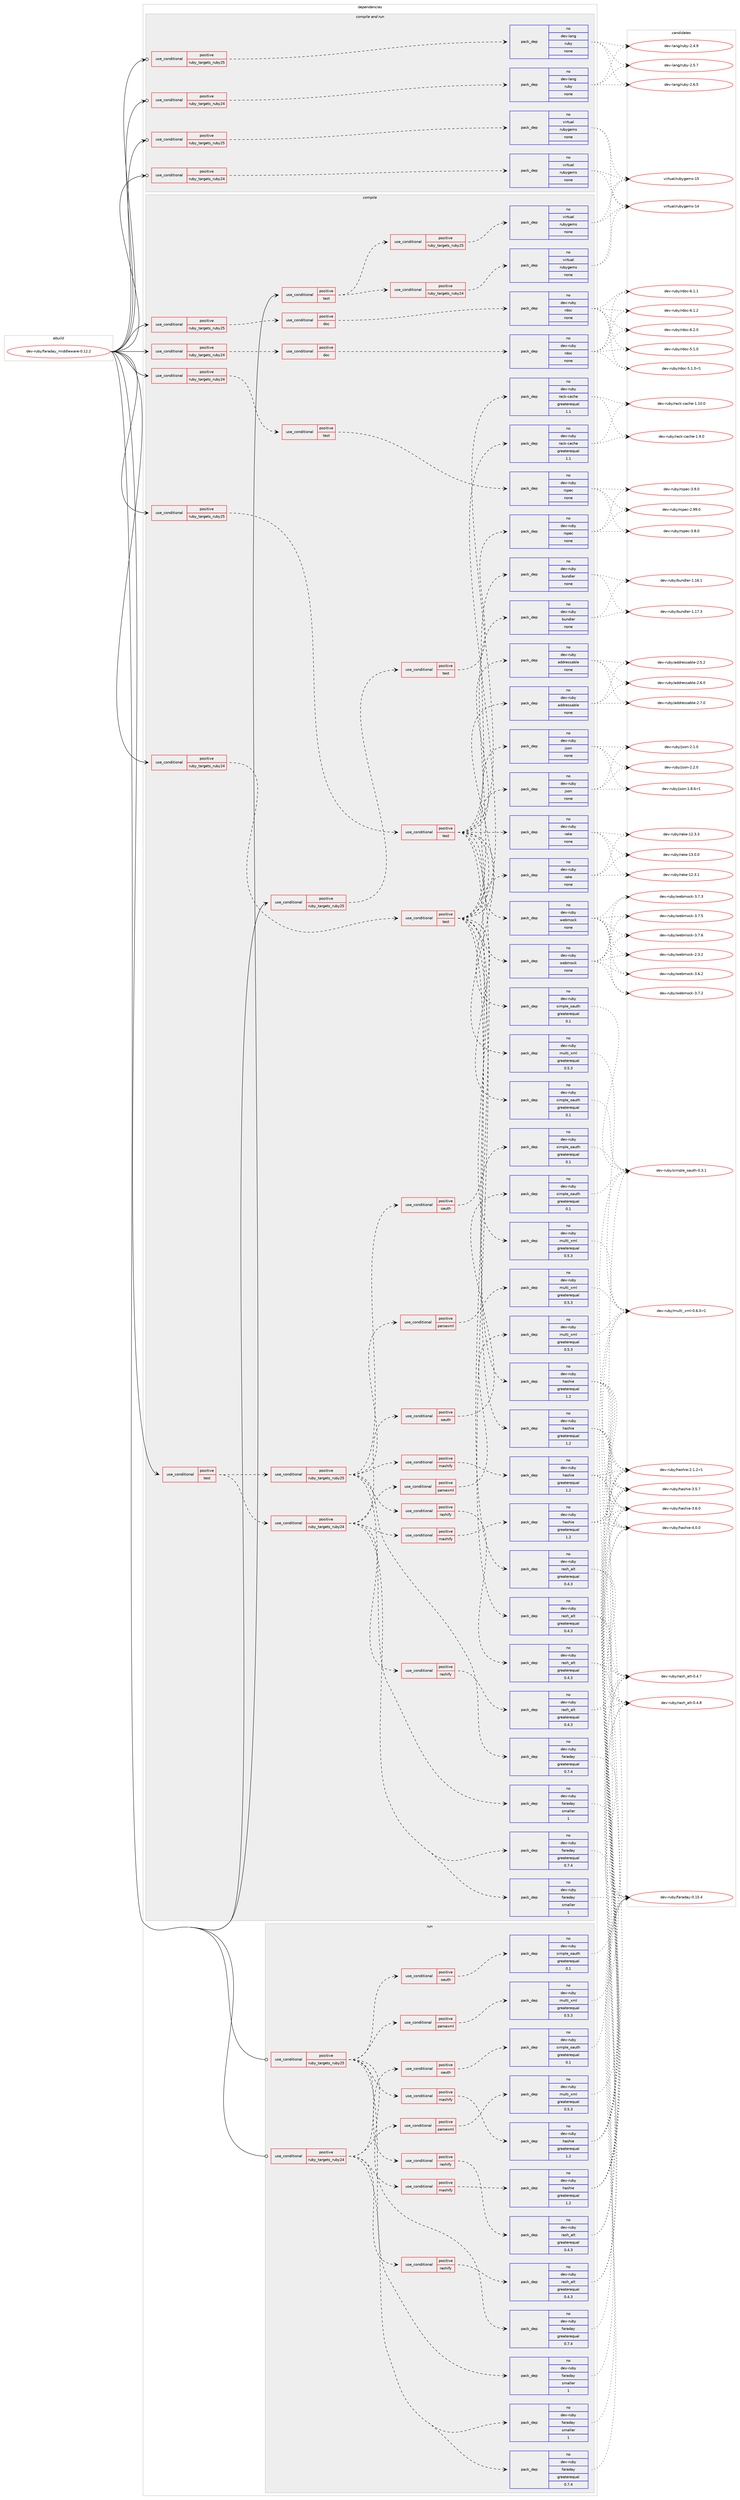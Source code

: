 digraph prolog {

# *************
# Graph options
# *************

newrank=true;
concentrate=true;
compound=true;
graph [rankdir=LR,fontname=Helvetica,fontsize=10,ranksep=1.5];#, ranksep=2.5, nodesep=0.2];
edge  [arrowhead=vee];
node  [fontname=Helvetica,fontsize=10];

# **********
# The ebuild
# **********

subgraph cluster_leftcol {
color=gray;
label=<<i>ebuild</i>>;
id [label="dev-ruby/faraday_middleware-0.12.2", color=red, width=4, href="../dev-ruby/faraday_middleware-0.12.2.svg"];
}

# ****************
# The dependencies
# ****************

subgraph cluster_midcol {
color=gray;
label=<<i>dependencies</i>>;
subgraph cluster_compile {
fillcolor="#eeeeee";
style=filled;
label=<<i>compile</i>>;
subgraph cond163027 {
dependency686529 [label=<<TABLE BORDER="0" CELLBORDER="1" CELLSPACING="0" CELLPADDING="4"><TR><TD ROWSPAN="3" CELLPADDING="10">use_conditional</TD></TR><TR><TD>positive</TD></TR><TR><TD>ruby_targets_ruby24</TD></TR></TABLE>>, shape=none, color=red];
subgraph cond163028 {
dependency686530 [label=<<TABLE BORDER="0" CELLBORDER="1" CELLSPACING="0" CELLPADDING="4"><TR><TD ROWSPAN="3" CELLPADDING="10">use_conditional</TD></TR><TR><TD>positive</TD></TR><TR><TD>doc</TD></TR></TABLE>>, shape=none, color=red];
subgraph pack511535 {
dependency686531 [label=<<TABLE BORDER="0" CELLBORDER="1" CELLSPACING="0" CELLPADDING="4" WIDTH="220"><TR><TD ROWSPAN="6" CELLPADDING="30">pack_dep</TD></TR><TR><TD WIDTH="110">no</TD></TR><TR><TD>dev-ruby</TD></TR><TR><TD>rdoc</TD></TR><TR><TD>none</TD></TR><TR><TD></TD></TR></TABLE>>, shape=none, color=blue];
}
dependency686530:e -> dependency686531:w [weight=20,style="dashed",arrowhead="vee"];
}
dependency686529:e -> dependency686530:w [weight=20,style="dashed",arrowhead="vee"];
}
id:e -> dependency686529:w [weight=20,style="solid",arrowhead="vee"];
subgraph cond163029 {
dependency686532 [label=<<TABLE BORDER="0" CELLBORDER="1" CELLSPACING="0" CELLPADDING="4"><TR><TD ROWSPAN="3" CELLPADDING="10">use_conditional</TD></TR><TR><TD>positive</TD></TR><TR><TD>ruby_targets_ruby24</TD></TR></TABLE>>, shape=none, color=red];
subgraph cond163030 {
dependency686533 [label=<<TABLE BORDER="0" CELLBORDER="1" CELLSPACING="0" CELLPADDING="4"><TR><TD ROWSPAN="3" CELLPADDING="10">use_conditional</TD></TR><TR><TD>positive</TD></TR><TR><TD>test</TD></TR></TABLE>>, shape=none, color=red];
subgraph pack511536 {
dependency686534 [label=<<TABLE BORDER="0" CELLBORDER="1" CELLSPACING="0" CELLPADDING="4" WIDTH="220"><TR><TD ROWSPAN="6" CELLPADDING="30">pack_dep</TD></TR><TR><TD WIDTH="110">no</TD></TR><TR><TD>dev-ruby</TD></TR><TR><TD>bundler</TD></TR><TR><TD>none</TD></TR><TR><TD></TD></TR></TABLE>>, shape=none, color=blue];
}
dependency686533:e -> dependency686534:w [weight=20,style="dashed",arrowhead="vee"];
subgraph pack511537 {
dependency686535 [label=<<TABLE BORDER="0" CELLBORDER="1" CELLSPACING="0" CELLPADDING="4" WIDTH="220"><TR><TD ROWSPAN="6" CELLPADDING="30">pack_dep</TD></TR><TR><TD WIDTH="110">no</TD></TR><TR><TD>dev-ruby</TD></TR><TR><TD>addressable</TD></TR><TR><TD>none</TD></TR><TR><TD></TD></TR></TABLE>>, shape=none, color=blue];
}
dependency686533:e -> dependency686535:w [weight=20,style="dashed",arrowhead="vee"];
subgraph pack511538 {
dependency686536 [label=<<TABLE BORDER="0" CELLBORDER="1" CELLSPACING="0" CELLPADDING="4" WIDTH="220"><TR><TD ROWSPAN="6" CELLPADDING="30">pack_dep</TD></TR><TR><TD WIDTH="110">no</TD></TR><TR><TD>dev-ruby</TD></TR><TR><TD>rake</TD></TR><TR><TD>none</TD></TR><TR><TD></TD></TR></TABLE>>, shape=none, color=blue];
}
dependency686533:e -> dependency686536:w [weight=20,style="dashed",arrowhead="vee"];
subgraph pack511539 {
dependency686537 [label=<<TABLE BORDER="0" CELLBORDER="1" CELLSPACING="0" CELLPADDING="4" WIDTH="220"><TR><TD ROWSPAN="6" CELLPADDING="30">pack_dep</TD></TR><TR><TD WIDTH="110">no</TD></TR><TR><TD>dev-ruby</TD></TR><TR><TD>webmock</TD></TR><TR><TD>none</TD></TR><TR><TD></TD></TR></TABLE>>, shape=none, color=blue];
}
dependency686533:e -> dependency686537:w [weight=20,style="dashed",arrowhead="vee"];
subgraph pack511540 {
dependency686538 [label=<<TABLE BORDER="0" CELLBORDER="1" CELLSPACING="0" CELLPADDING="4" WIDTH="220"><TR><TD ROWSPAN="6" CELLPADDING="30">pack_dep</TD></TR><TR><TD WIDTH="110">no</TD></TR><TR><TD>dev-ruby</TD></TR><TR><TD>json</TD></TR><TR><TD>none</TD></TR><TR><TD></TD></TR></TABLE>>, shape=none, color=blue];
}
dependency686533:e -> dependency686538:w [weight=20,style="dashed",arrowhead="vee"];
subgraph pack511541 {
dependency686539 [label=<<TABLE BORDER="0" CELLBORDER="1" CELLSPACING="0" CELLPADDING="4" WIDTH="220"><TR><TD ROWSPAN="6" CELLPADDING="30">pack_dep</TD></TR><TR><TD WIDTH="110">no</TD></TR><TR><TD>dev-ruby</TD></TR><TR><TD>multi_xml</TD></TR><TR><TD>greaterequal</TD></TR><TR><TD>0.5.3</TD></TR></TABLE>>, shape=none, color=blue];
}
dependency686533:e -> dependency686539:w [weight=20,style="dashed",arrowhead="vee"];
subgraph pack511542 {
dependency686540 [label=<<TABLE BORDER="0" CELLBORDER="1" CELLSPACING="0" CELLPADDING="4" WIDTH="220"><TR><TD ROWSPAN="6" CELLPADDING="30">pack_dep</TD></TR><TR><TD WIDTH="110">no</TD></TR><TR><TD>dev-ruby</TD></TR><TR><TD>rack-cache</TD></TR><TR><TD>greaterequal</TD></TR><TR><TD>1.1</TD></TR></TABLE>>, shape=none, color=blue];
}
dependency686533:e -> dependency686540:w [weight=20,style="dashed",arrowhead="vee"];
subgraph pack511543 {
dependency686541 [label=<<TABLE BORDER="0" CELLBORDER="1" CELLSPACING="0" CELLPADDING="4" WIDTH="220"><TR><TD ROWSPAN="6" CELLPADDING="30">pack_dep</TD></TR><TR><TD WIDTH="110">no</TD></TR><TR><TD>dev-ruby</TD></TR><TR><TD>simple_oauth</TD></TR><TR><TD>greaterequal</TD></TR><TR><TD>0.1</TD></TR></TABLE>>, shape=none, color=blue];
}
dependency686533:e -> dependency686541:w [weight=20,style="dashed",arrowhead="vee"];
subgraph pack511544 {
dependency686542 [label=<<TABLE BORDER="0" CELLBORDER="1" CELLSPACING="0" CELLPADDING="4" WIDTH="220"><TR><TD ROWSPAN="6" CELLPADDING="30">pack_dep</TD></TR><TR><TD WIDTH="110">no</TD></TR><TR><TD>dev-ruby</TD></TR><TR><TD>hashie</TD></TR><TR><TD>greaterequal</TD></TR><TR><TD>1.2</TD></TR></TABLE>>, shape=none, color=blue];
}
dependency686533:e -> dependency686542:w [weight=20,style="dashed",arrowhead="vee"];
subgraph pack511545 {
dependency686543 [label=<<TABLE BORDER="0" CELLBORDER="1" CELLSPACING="0" CELLPADDING="4" WIDTH="220"><TR><TD ROWSPAN="6" CELLPADDING="30">pack_dep</TD></TR><TR><TD WIDTH="110">no</TD></TR><TR><TD>dev-ruby</TD></TR><TR><TD>rash_alt</TD></TR><TR><TD>greaterequal</TD></TR><TR><TD>0.4.3</TD></TR></TABLE>>, shape=none, color=blue];
}
dependency686533:e -> dependency686543:w [weight=20,style="dashed",arrowhead="vee"];
}
dependency686532:e -> dependency686533:w [weight=20,style="dashed",arrowhead="vee"];
}
id:e -> dependency686532:w [weight=20,style="solid",arrowhead="vee"];
subgraph cond163031 {
dependency686544 [label=<<TABLE BORDER="0" CELLBORDER="1" CELLSPACING="0" CELLPADDING="4"><TR><TD ROWSPAN="3" CELLPADDING="10">use_conditional</TD></TR><TR><TD>positive</TD></TR><TR><TD>ruby_targets_ruby24</TD></TR></TABLE>>, shape=none, color=red];
subgraph cond163032 {
dependency686545 [label=<<TABLE BORDER="0" CELLBORDER="1" CELLSPACING="0" CELLPADDING="4"><TR><TD ROWSPAN="3" CELLPADDING="10">use_conditional</TD></TR><TR><TD>positive</TD></TR><TR><TD>test</TD></TR></TABLE>>, shape=none, color=red];
subgraph pack511546 {
dependency686546 [label=<<TABLE BORDER="0" CELLBORDER="1" CELLSPACING="0" CELLPADDING="4" WIDTH="220"><TR><TD ROWSPAN="6" CELLPADDING="30">pack_dep</TD></TR><TR><TD WIDTH="110">no</TD></TR><TR><TD>dev-ruby</TD></TR><TR><TD>rspec</TD></TR><TR><TD>none</TD></TR><TR><TD></TD></TR></TABLE>>, shape=none, color=blue];
}
dependency686545:e -> dependency686546:w [weight=20,style="dashed",arrowhead="vee"];
}
dependency686544:e -> dependency686545:w [weight=20,style="dashed",arrowhead="vee"];
}
id:e -> dependency686544:w [weight=20,style="solid",arrowhead="vee"];
subgraph cond163033 {
dependency686547 [label=<<TABLE BORDER="0" CELLBORDER="1" CELLSPACING="0" CELLPADDING="4"><TR><TD ROWSPAN="3" CELLPADDING="10">use_conditional</TD></TR><TR><TD>positive</TD></TR><TR><TD>ruby_targets_ruby25</TD></TR></TABLE>>, shape=none, color=red];
subgraph cond163034 {
dependency686548 [label=<<TABLE BORDER="0" CELLBORDER="1" CELLSPACING="0" CELLPADDING="4"><TR><TD ROWSPAN="3" CELLPADDING="10">use_conditional</TD></TR><TR><TD>positive</TD></TR><TR><TD>doc</TD></TR></TABLE>>, shape=none, color=red];
subgraph pack511547 {
dependency686549 [label=<<TABLE BORDER="0" CELLBORDER="1" CELLSPACING="0" CELLPADDING="4" WIDTH="220"><TR><TD ROWSPAN="6" CELLPADDING="30">pack_dep</TD></TR><TR><TD WIDTH="110">no</TD></TR><TR><TD>dev-ruby</TD></TR><TR><TD>rdoc</TD></TR><TR><TD>none</TD></TR><TR><TD></TD></TR></TABLE>>, shape=none, color=blue];
}
dependency686548:e -> dependency686549:w [weight=20,style="dashed",arrowhead="vee"];
}
dependency686547:e -> dependency686548:w [weight=20,style="dashed",arrowhead="vee"];
}
id:e -> dependency686547:w [weight=20,style="solid",arrowhead="vee"];
subgraph cond163035 {
dependency686550 [label=<<TABLE BORDER="0" CELLBORDER="1" CELLSPACING="0" CELLPADDING="4"><TR><TD ROWSPAN="3" CELLPADDING="10">use_conditional</TD></TR><TR><TD>positive</TD></TR><TR><TD>ruby_targets_ruby25</TD></TR></TABLE>>, shape=none, color=red];
subgraph cond163036 {
dependency686551 [label=<<TABLE BORDER="0" CELLBORDER="1" CELLSPACING="0" CELLPADDING="4"><TR><TD ROWSPAN="3" CELLPADDING="10">use_conditional</TD></TR><TR><TD>positive</TD></TR><TR><TD>test</TD></TR></TABLE>>, shape=none, color=red];
subgraph pack511548 {
dependency686552 [label=<<TABLE BORDER="0" CELLBORDER="1" CELLSPACING="0" CELLPADDING="4" WIDTH="220"><TR><TD ROWSPAN="6" CELLPADDING="30">pack_dep</TD></TR><TR><TD WIDTH="110">no</TD></TR><TR><TD>dev-ruby</TD></TR><TR><TD>bundler</TD></TR><TR><TD>none</TD></TR><TR><TD></TD></TR></TABLE>>, shape=none, color=blue];
}
dependency686551:e -> dependency686552:w [weight=20,style="dashed",arrowhead="vee"];
subgraph pack511549 {
dependency686553 [label=<<TABLE BORDER="0" CELLBORDER="1" CELLSPACING="0" CELLPADDING="4" WIDTH="220"><TR><TD ROWSPAN="6" CELLPADDING="30">pack_dep</TD></TR><TR><TD WIDTH="110">no</TD></TR><TR><TD>dev-ruby</TD></TR><TR><TD>addressable</TD></TR><TR><TD>none</TD></TR><TR><TD></TD></TR></TABLE>>, shape=none, color=blue];
}
dependency686551:e -> dependency686553:w [weight=20,style="dashed",arrowhead="vee"];
subgraph pack511550 {
dependency686554 [label=<<TABLE BORDER="0" CELLBORDER="1" CELLSPACING="0" CELLPADDING="4" WIDTH="220"><TR><TD ROWSPAN="6" CELLPADDING="30">pack_dep</TD></TR><TR><TD WIDTH="110">no</TD></TR><TR><TD>dev-ruby</TD></TR><TR><TD>rake</TD></TR><TR><TD>none</TD></TR><TR><TD></TD></TR></TABLE>>, shape=none, color=blue];
}
dependency686551:e -> dependency686554:w [weight=20,style="dashed",arrowhead="vee"];
subgraph pack511551 {
dependency686555 [label=<<TABLE BORDER="0" CELLBORDER="1" CELLSPACING="0" CELLPADDING="4" WIDTH="220"><TR><TD ROWSPAN="6" CELLPADDING="30">pack_dep</TD></TR><TR><TD WIDTH="110">no</TD></TR><TR><TD>dev-ruby</TD></TR><TR><TD>webmock</TD></TR><TR><TD>none</TD></TR><TR><TD></TD></TR></TABLE>>, shape=none, color=blue];
}
dependency686551:e -> dependency686555:w [weight=20,style="dashed",arrowhead="vee"];
subgraph pack511552 {
dependency686556 [label=<<TABLE BORDER="0" CELLBORDER="1" CELLSPACING="0" CELLPADDING="4" WIDTH="220"><TR><TD ROWSPAN="6" CELLPADDING="30">pack_dep</TD></TR><TR><TD WIDTH="110">no</TD></TR><TR><TD>dev-ruby</TD></TR><TR><TD>json</TD></TR><TR><TD>none</TD></TR><TR><TD></TD></TR></TABLE>>, shape=none, color=blue];
}
dependency686551:e -> dependency686556:w [weight=20,style="dashed",arrowhead="vee"];
subgraph pack511553 {
dependency686557 [label=<<TABLE BORDER="0" CELLBORDER="1" CELLSPACING="0" CELLPADDING="4" WIDTH="220"><TR><TD ROWSPAN="6" CELLPADDING="30">pack_dep</TD></TR><TR><TD WIDTH="110">no</TD></TR><TR><TD>dev-ruby</TD></TR><TR><TD>multi_xml</TD></TR><TR><TD>greaterequal</TD></TR><TR><TD>0.5.3</TD></TR></TABLE>>, shape=none, color=blue];
}
dependency686551:e -> dependency686557:w [weight=20,style="dashed",arrowhead="vee"];
subgraph pack511554 {
dependency686558 [label=<<TABLE BORDER="0" CELLBORDER="1" CELLSPACING="0" CELLPADDING="4" WIDTH="220"><TR><TD ROWSPAN="6" CELLPADDING="30">pack_dep</TD></TR><TR><TD WIDTH="110">no</TD></TR><TR><TD>dev-ruby</TD></TR><TR><TD>rack-cache</TD></TR><TR><TD>greaterequal</TD></TR><TR><TD>1.1</TD></TR></TABLE>>, shape=none, color=blue];
}
dependency686551:e -> dependency686558:w [weight=20,style="dashed",arrowhead="vee"];
subgraph pack511555 {
dependency686559 [label=<<TABLE BORDER="0" CELLBORDER="1" CELLSPACING="0" CELLPADDING="4" WIDTH="220"><TR><TD ROWSPAN="6" CELLPADDING="30">pack_dep</TD></TR><TR><TD WIDTH="110">no</TD></TR><TR><TD>dev-ruby</TD></TR><TR><TD>simple_oauth</TD></TR><TR><TD>greaterequal</TD></TR><TR><TD>0.1</TD></TR></TABLE>>, shape=none, color=blue];
}
dependency686551:e -> dependency686559:w [weight=20,style="dashed",arrowhead="vee"];
subgraph pack511556 {
dependency686560 [label=<<TABLE BORDER="0" CELLBORDER="1" CELLSPACING="0" CELLPADDING="4" WIDTH="220"><TR><TD ROWSPAN="6" CELLPADDING="30">pack_dep</TD></TR><TR><TD WIDTH="110">no</TD></TR><TR><TD>dev-ruby</TD></TR><TR><TD>hashie</TD></TR><TR><TD>greaterequal</TD></TR><TR><TD>1.2</TD></TR></TABLE>>, shape=none, color=blue];
}
dependency686551:e -> dependency686560:w [weight=20,style="dashed",arrowhead="vee"];
subgraph pack511557 {
dependency686561 [label=<<TABLE BORDER="0" CELLBORDER="1" CELLSPACING="0" CELLPADDING="4" WIDTH="220"><TR><TD ROWSPAN="6" CELLPADDING="30">pack_dep</TD></TR><TR><TD WIDTH="110">no</TD></TR><TR><TD>dev-ruby</TD></TR><TR><TD>rash_alt</TD></TR><TR><TD>greaterequal</TD></TR><TR><TD>0.4.3</TD></TR></TABLE>>, shape=none, color=blue];
}
dependency686551:e -> dependency686561:w [weight=20,style="dashed",arrowhead="vee"];
}
dependency686550:e -> dependency686551:w [weight=20,style="dashed",arrowhead="vee"];
}
id:e -> dependency686550:w [weight=20,style="solid",arrowhead="vee"];
subgraph cond163037 {
dependency686562 [label=<<TABLE BORDER="0" CELLBORDER="1" CELLSPACING="0" CELLPADDING="4"><TR><TD ROWSPAN="3" CELLPADDING="10">use_conditional</TD></TR><TR><TD>positive</TD></TR><TR><TD>ruby_targets_ruby25</TD></TR></TABLE>>, shape=none, color=red];
subgraph cond163038 {
dependency686563 [label=<<TABLE BORDER="0" CELLBORDER="1" CELLSPACING="0" CELLPADDING="4"><TR><TD ROWSPAN="3" CELLPADDING="10">use_conditional</TD></TR><TR><TD>positive</TD></TR><TR><TD>test</TD></TR></TABLE>>, shape=none, color=red];
subgraph pack511558 {
dependency686564 [label=<<TABLE BORDER="0" CELLBORDER="1" CELLSPACING="0" CELLPADDING="4" WIDTH="220"><TR><TD ROWSPAN="6" CELLPADDING="30">pack_dep</TD></TR><TR><TD WIDTH="110">no</TD></TR><TR><TD>dev-ruby</TD></TR><TR><TD>rspec</TD></TR><TR><TD>none</TD></TR><TR><TD></TD></TR></TABLE>>, shape=none, color=blue];
}
dependency686563:e -> dependency686564:w [weight=20,style="dashed",arrowhead="vee"];
}
dependency686562:e -> dependency686563:w [weight=20,style="dashed",arrowhead="vee"];
}
id:e -> dependency686562:w [weight=20,style="solid",arrowhead="vee"];
subgraph cond163039 {
dependency686565 [label=<<TABLE BORDER="0" CELLBORDER="1" CELLSPACING="0" CELLPADDING="4"><TR><TD ROWSPAN="3" CELLPADDING="10">use_conditional</TD></TR><TR><TD>positive</TD></TR><TR><TD>test</TD></TR></TABLE>>, shape=none, color=red];
subgraph cond163040 {
dependency686566 [label=<<TABLE BORDER="0" CELLBORDER="1" CELLSPACING="0" CELLPADDING="4"><TR><TD ROWSPAN="3" CELLPADDING="10">use_conditional</TD></TR><TR><TD>positive</TD></TR><TR><TD>ruby_targets_ruby24</TD></TR></TABLE>>, shape=none, color=red];
subgraph pack511559 {
dependency686567 [label=<<TABLE BORDER="0" CELLBORDER="1" CELLSPACING="0" CELLPADDING="4" WIDTH="220"><TR><TD ROWSPAN="6" CELLPADDING="30">pack_dep</TD></TR><TR><TD WIDTH="110">no</TD></TR><TR><TD>dev-ruby</TD></TR><TR><TD>faraday</TD></TR><TR><TD>greaterequal</TD></TR><TR><TD>0.7.4</TD></TR></TABLE>>, shape=none, color=blue];
}
dependency686566:e -> dependency686567:w [weight=20,style="dashed",arrowhead="vee"];
subgraph pack511560 {
dependency686568 [label=<<TABLE BORDER="0" CELLBORDER="1" CELLSPACING="0" CELLPADDING="4" WIDTH="220"><TR><TD ROWSPAN="6" CELLPADDING="30">pack_dep</TD></TR><TR><TD WIDTH="110">no</TD></TR><TR><TD>dev-ruby</TD></TR><TR><TD>faraday</TD></TR><TR><TD>smaller</TD></TR><TR><TD>1</TD></TR></TABLE>>, shape=none, color=blue];
}
dependency686566:e -> dependency686568:w [weight=20,style="dashed",arrowhead="vee"];
subgraph cond163041 {
dependency686569 [label=<<TABLE BORDER="0" CELLBORDER="1" CELLSPACING="0" CELLPADDING="4"><TR><TD ROWSPAN="3" CELLPADDING="10">use_conditional</TD></TR><TR><TD>positive</TD></TR><TR><TD>parsexml</TD></TR></TABLE>>, shape=none, color=red];
subgraph pack511561 {
dependency686570 [label=<<TABLE BORDER="0" CELLBORDER="1" CELLSPACING="0" CELLPADDING="4" WIDTH="220"><TR><TD ROWSPAN="6" CELLPADDING="30">pack_dep</TD></TR><TR><TD WIDTH="110">no</TD></TR><TR><TD>dev-ruby</TD></TR><TR><TD>multi_xml</TD></TR><TR><TD>greaterequal</TD></TR><TR><TD>0.5.3</TD></TR></TABLE>>, shape=none, color=blue];
}
dependency686569:e -> dependency686570:w [weight=20,style="dashed",arrowhead="vee"];
}
dependency686566:e -> dependency686569:w [weight=20,style="dashed",arrowhead="vee"];
subgraph cond163042 {
dependency686571 [label=<<TABLE BORDER="0" CELLBORDER="1" CELLSPACING="0" CELLPADDING="4"><TR><TD ROWSPAN="3" CELLPADDING="10">use_conditional</TD></TR><TR><TD>positive</TD></TR><TR><TD>oauth</TD></TR></TABLE>>, shape=none, color=red];
subgraph pack511562 {
dependency686572 [label=<<TABLE BORDER="0" CELLBORDER="1" CELLSPACING="0" CELLPADDING="4" WIDTH="220"><TR><TD ROWSPAN="6" CELLPADDING="30">pack_dep</TD></TR><TR><TD WIDTH="110">no</TD></TR><TR><TD>dev-ruby</TD></TR><TR><TD>simple_oauth</TD></TR><TR><TD>greaterequal</TD></TR><TR><TD>0.1</TD></TR></TABLE>>, shape=none, color=blue];
}
dependency686571:e -> dependency686572:w [weight=20,style="dashed",arrowhead="vee"];
}
dependency686566:e -> dependency686571:w [weight=20,style="dashed",arrowhead="vee"];
subgraph cond163043 {
dependency686573 [label=<<TABLE BORDER="0" CELLBORDER="1" CELLSPACING="0" CELLPADDING="4"><TR><TD ROWSPAN="3" CELLPADDING="10">use_conditional</TD></TR><TR><TD>positive</TD></TR><TR><TD>mashify</TD></TR></TABLE>>, shape=none, color=red];
subgraph pack511563 {
dependency686574 [label=<<TABLE BORDER="0" CELLBORDER="1" CELLSPACING="0" CELLPADDING="4" WIDTH="220"><TR><TD ROWSPAN="6" CELLPADDING="30">pack_dep</TD></TR><TR><TD WIDTH="110">no</TD></TR><TR><TD>dev-ruby</TD></TR><TR><TD>hashie</TD></TR><TR><TD>greaterequal</TD></TR><TR><TD>1.2</TD></TR></TABLE>>, shape=none, color=blue];
}
dependency686573:e -> dependency686574:w [weight=20,style="dashed",arrowhead="vee"];
}
dependency686566:e -> dependency686573:w [weight=20,style="dashed",arrowhead="vee"];
subgraph cond163044 {
dependency686575 [label=<<TABLE BORDER="0" CELLBORDER="1" CELLSPACING="0" CELLPADDING="4"><TR><TD ROWSPAN="3" CELLPADDING="10">use_conditional</TD></TR><TR><TD>positive</TD></TR><TR><TD>rashify</TD></TR></TABLE>>, shape=none, color=red];
subgraph pack511564 {
dependency686576 [label=<<TABLE BORDER="0" CELLBORDER="1" CELLSPACING="0" CELLPADDING="4" WIDTH="220"><TR><TD ROWSPAN="6" CELLPADDING="30">pack_dep</TD></TR><TR><TD WIDTH="110">no</TD></TR><TR><TD>dev-ruby</TD></TR><TR><TD>rash_alt</TD></TR><TR><TD>greaterequal</TD></TR><TR><TD>0.4.3</TD></TR></TABLE>>, shape=none, color=blue];
}
dependency686575:e -> dependency686576:w [weight=20,style="dashed",arrowhead="vee"];
}
dependency686566:e -> dependency686575:w [weight=20,style="dashed",arrowhead="vee"];
}
dependency686565:e -> dependency686566:w [weight=20,style="dashed",arrowhead="vee"];
subgraph cond163045 {
dependency686577 [label=<<TABLE BORDER="0" CELLBORDER="1" CELLSPACING="0" CELLPADDING="4"><TR><TD ROWSPAN="3" CELLPADDING="10">use_conditional</TD></TR><TR><TD>positive</TD></TR><TR><TD>ruby_targets_ruby25</TD></TR></TABLE>>, shape=none, color=red];
subgraph pack511565 {
dependency686578 [label=<<TABLE BORDER="0" CELLBORDER="1" CELLSPACING="0" CELLPADDING="4" WIDTH="220"><TR><TD ROWSPAN="6" CELLPADDING="30">pack_dep</TD></TR><TR><TD WIDTH="110">no</TD></TR><TR><TD>dev-ruby</TD></TR><TR><TD>faraday</TD></TR><TR><TD>greaterequal</TD></TR><TR><TD>0.7.4</TD></TR></TABLE>>, shape=none, color=blue];
}
dependency686577:e -> dependency686578:w [weight=20,style="dashed",arrowhead="vee"];
subgraph pack511566 {
dependency686579 [label=<<TABLE BORDER="0" CELLBORDER="1" CELLSPACING="0" CELLPADDING="4" WIDTH="220"><TR><TD ROWSPAN="6" CELLPADDING="30">pack_dep</TD></TR><TR><TD WIDTH="110">no</TD></TR><TR><TD>dev-ruby</TD></TR><TR><TD>faraday</TD></TR><TR><TD>smaller</TD></TR><TR><TD>1</TD></TR></TABLE>>, shape=none, color=blue];
}
dependency686577:e -> dependency686579:w [weight=20,style="dashed",arrowhead="vee"];
subgraph cond163046 {
dependency686580 [label=<<TABLE BORDER="0" CELLBORDER="1" CELLSPACING="0" CELLPADDING="4"><TR><TD ROWSPAN="3" CELLPADDING="10">use_conditional</TD></TR><TR><TD>positive</TD></TR><TR><TD>parsexml</TD></TR></TABLE>>, shape=none, color=red];
subgraph pack511567 {
dependency686581 [label=<<TABLE BORDER="0" CELLBORDER="1" CELLSPACING="0" CELLPADDING="4" WIDTH="220"><TR><TD ROWSPAN="6" CELLPADDING="30">pack_dep</TD></TR><TR><TD WIDTH="110">no</TD></TR><TR><TD>dev-ruby</TD></TR><TR><TD>multi_xml</TD></TR><TR><TD>greaterequal</TD></TR><TR><TD>0.5.3</TD></TR></TABLE>>, shape=none, color=blue];
}
dependency686580:e -> dependency686581:w [weight=20,style="dashed",arrowhead="vee"];
}
dependency686577:e -> dependency686580:w [weight=20,style="dashed",arrowhead="vee"];
subgraph cond163047 {
dependency686582 [label=<<TABLE BORDER="0" CELLBORDER="1" CELLSPACING="0" CELLPADDING="4"><TR><TD ROWSPAN="3" CELLPADDING="10">use_conditional</TD></TR><TR><TD>positive</TD></TR><TR><TD>oauth</TD></TR></TABLE>>, shape=none, color=red];
subgraph pack511568 {
dependency686583 [label=<<TABLE BORDER="0" CELLBORDER="1" CELLSPACING="0" CELLPADDING="4" WIDTH="220"><TR><TD ROWSPAN="6" CELLPADDING="30">pack_dep</TD></TR><TR><TD WIDTH="110">no</TD></TR><TR><TD>dev-ruby</TD></TR><TR><TD>simple_oauth</TD></TR><TR><TD>greaterequal</TD></TR><TR><TD>0.1</TD></TR></TABLE>>, shape=none, color=blue];
}
dependency686582:e -> dependency686583:w [weight=20,style="dashed",arrowhead="vee"];
}
dependency686577:e -> dependency686582:w [weight=20,style="dashed",arrowhead="vee"];
subgraph cond163048 {
dependency686584 [label=<<TABLE BORDER="0" CELLBORDER="1" CELLSPACING="0" CELLPADDING="4"><TR><TD ROWSPAN="3" CELLPADDING="10">use_conditional</TD></TR><TR><TD>positive</TD></TR><TR><TD>mashify</TD></TR></TABLE>>, shape=none, color=red];
subgraph pack511569 {
dependency686585 [label=<<TABLE BORDER="0" CELLBORDER="1" CELLSPACING="0" CELLPADDING="4" WIDTH="220"><TR><TD ROWSPAN="6" CELLPADDING="30">pack_dep</TD></TR><TR><TD WIDTH="110">no</TD></TR><TR><TD>dev-ruby</TD></TR><TR><TD>hashie</TD></TR><TR><TD>greaterequal</TD></TR><TR><TD>1.2</TD></TR></TABLE>>, shape=none, color=blue];
}
dependency686584:e -> dependency686585:w [weight=20,style="dashed",arrowhead="vee"];
}
dependency686577:e -> dependency686584:w [weight=20,style="dashed",arrowhead="vee"];
subgraph cond163049 {
dependency686586 [label=<<TABLE BORDER="0" CELLBORDER="1" CELLSPACING="0" CELLPADDING="4"><TR><TD ROWSPAN="3" CELLPADDING="10">use_conditional</TD></TR><TR><TD>positive</TD></TR><TR><TD>rashify</TD></TR></TABLE>>, shape=none, color=red];
subgraph pack511570 {
dependency686587 [label=<<TABLE BORDER="0" CELLBORDER="1" CELLSPACING="0" CELLPADDING="4" WIDTH="220"><TR><TD ROWSPAN="6" CELLPADDING="30">pack_dep</TD></TR><TR><TD WIDTH="110">no</TD></TR><TR><TD>dev-ruby</TD></TR><TR><TD>rash_alt</TD></TR><TR><TD>greaterequal</TD></TR><TR><TD>0.4.3</TD></TR></TABLE>>, shape=none, color=blue];
}
dependency686586:e -> dependency686587:w [weight=20,style="dashed",arrowhead="vee"];
}
dependency686577:e -> dependency686586:w [weight=20,style="dashed",arrowhead="vee"];
}
dependency686565:e -> dependency686577:w [weight=20,style="dashed",arrowhead="vee"];
}
id:e -> dependency686565:w [weight=20,style="solid",arrowhead="vee"];
subgraph cond163050 {
dependency686588 [label=<<TABLE BORDER="0" CELLBORDER="1" CELLSPACING="0" CELLPADDING="4"><TR><TD ROWSPAN="3" CELLPADDING="10">use_conditional</TD></TR><TR><TD>positive</TD></TR><TR><TD>test</TD></TR></TABLE>>, shape=none, color=red];
subgraph cond163051 {
dependency686589 [label=<<TABLE BORDER="0" CELLBORDER="1" CELLSPACING="0" CELLPADDING="4"><TR><TD ROWSPAN="3" CELLPADDING="10">use_conditional</TD></TR><TR><TD>positive</TD></TR><TR><TD>ruby_targets_ruby24</TD></TR></TABLE>>, shape=none, color=red];
subgraph pack511571 {
dependency686590 [label=<<TABLE BORDER="0" CELLBORDER="1" CELLSPACING="0" CELLPADDING="4" WIDTH="220"><TR><TD ROWSPAN="6" CELLPADDING="30">pack_dep</TD></TR><TR><TD WIDTH="110">no</TD></TR><TR><TD>virtual</TD></TR><TR><TD>rubygems</TD></TR><TR><TD>none</TD></TR><TR><TD></TD></TR></TABLE>>, shape=none, color=blue];
}
dependency686589:e -> dependency686590:w [weight=20,style="dashed",arrowhead="vee"];
}
dependency686588:e -> dependency686589:w [weight=20,style="dashed",arrowhead="vee"];
subgraph cond163052 {
dependency686591 [label=<<TABLE BORDER="0" CELLBORDER="1" CELLSPACING="0" CELLPADDING="4"><TR><TD ROWSPAN="3" CELLPADDING="10">use_conditional</TD></TR><TR><TD>positive</TD></TR><TR><TD>ruby_targets_ruby25</TD></TR></TABLE>>, shape=none, color=red];
subgraph pack511572 {
dependency686592 [label=<<TABLE BORDER="0" CELLBORDER="1" CELLSPACING="0" CELLPADDING="4" WIDTH="220"><TR><TD ROWSPAN="6" CELLPADDING="30">pack_dep</TD></TR><TR><TD WIDTH="110">no</TD></TR><TR><TD>virtual</TD></TR><TR><TD>rubygems</TD></TR><TR><TD>none</TD></TR><TR><TD></TD></TR></TABLE>>, shape=none, color=blue];
}
dependency686591:e -> dependency686592:w [weight=20,style="dashed",arrowhead="vee"];
}
dependency686588:e -> dependency686591:w [weight=20,style="dashed",arrowhead="vee"];
}
id:e -> dependency686588:w [weight=20,style="solid",arrowhead="vee"];
}
subgraph cluster_compileandrun {
fillcolor="#eeeeee";
style=filled;
label=<<i>compile and run</i>>;
subgraph cond163053 {
dependency686593 [label=<<TABLE BORDER="0" CELLBORDER="1" CELLSPACING="0" CELLPADDING="4"><TR><TD ROWSPAN="3" CELLPADDING="10">use_conditional</TD></TR><TR><TD>positive</TD></TR><TR><TD>ruby_targets_ruby24</TD></TR></TABLE>>, shape=none, color=red];
subgraph pack511573 {
dependency686594 [label=<<TABLE BORDER="0" CELLBORDER="1" CELLSPACING="0" CELLPADDING="4" WIDTH="220"><TR><TD ROWSPAN="6" CELLPADDING="30">pack_dep</TD></TR><TR><TD WIDTH="110">no</TD></TR><TR><TD>dev-lang</TD></TR><TR><TD>ruby</TD></TR><TR><TD>none</TD></TR><TR><TD></TD></TR></TABLE>>, shape=none, color=blue];
}
dependency686593:e -> dependency686594:w [weight=20,style="dashed",arrowhead="vee"];
}
id:e -> dependency686593:w [weight=20,style="solid",arrowhead="odotvee"];
subgraph cond163054 {
dependency686595 [label=<<TABLE BORDER="0" CELLBORDER="1" CELLSPACING="0" CELLPADDING="4"><TR><TD ROWSPAN="3" CELLPADDING="10">use_conditional</TD></TR><TR><TD>positive</TD></TR><TR><TD>ruby_targets_ruby24</TD></TR></TABLE>>, shape=none, color=red];
subgraph pack511574 {
dependency686596 [label=<<TABLE BORDER="0" CELLBORDER="1" CELLSPACING="0" CELLPADDING="4" WIDTH="220"><TR><TD ROWSPAN="6" CELLPADDING="30">pack_dep</TD></TR><TR><TD WIDTH="110">no</TD></TR><TR><TD>virtual</TD></TR><TR><TD>rubygems</TD></TR><TR><TD>none</TD></TR><TR><TD></TD></TR></TABLE>>, shape=none, color=blue];
}
dependency686595:e -> dependency686596:w [weight=20,style="dashed",arrowhead="vee"];
}
id:e -> dependency686595:w [weight=20,style="solid",arrowhead="odotvee"];
subgraph cond163055 {
dependency686597 [label=<<TABLE BORDER="0" CELLBORDER="1" CELLSPACING="0" CELLPADDING="4"><TR><TD ROWSPAN="3" CELLPADDING="10">use_conditional</TD></TR><TR><TD>positive</TD></TR><TR><TD>ruby_targets_ruby25</TD></TR></TABLE>>, shape=none, color=red];
subgraph pack511575 {
dependency686598 [label=<<TABLE BORDER="0" CELLBORDER="1" CELLSPACING="0" CELLPADDING="4" WIDTH="220"><TR><TD ROWSPAN="6" CELLPADDING="30">pack_dep</TD></TR><TR><TD WIDTH="110">no</TD></TR><TR><TD>dev-lang</TD></TR><TR><TD>ruby</TD></TR><TR><TD>none</TD></TR><TR><TD></TD></TR></TABLE>>, shape=none, color=blue];
}
dependency686597:e -> dependency686598:w [weight=20,style="dashed",arrowhead="vee"];
}
id:e -> dependency686597:w [weight=20,style="solid",arrowhead="odotvee"];
subgraph cond163056 {
dependency686599 [label=<<TABLE BORDER="0" CELLBORDER="1" CELLSPACING="0" CELLPADDING="4"><TR><TD ROWSPAN="3" CELLPADDING="10">use_conditional</TD></TR><TR><TD>positive</TD></TR><TR><TD>ruby_targets_ruby25</TD></TR></TABLE>>, shape=none, color=red];
subgraph pack511576 {
dependency686600 [label=<<TABLE BORDER="0" CELLBORDER="1" CELLSPACING="0" CELLPADDING="4" WIDTH="220"><TR><TD ROWSPAN="6" CELLPADDING="30">pack_dep</TD></TR><TR><TD WIDTH="110">no</TD></TR><TR><TD>virtual</TD></TR><TR><TD>rubygems</TD></TR><TR><TD>none</TD></TR><TR><TD></TD></TR></TABLE>>, shape=none, color=blue];
}
dependency686599:e -> dependency686600:w [weight=20,style="dashed",arrowhead="vee"];
}
id:e -> dependency686599:w [weight=20,style="solid",arrowhead="odotvee"];
}
subgraph cluster_run {
fillcolor="#eeeeee";
style=filled;
label=<<i>run</i>>;
subgraph cond163057 {
dependency686601 [label=<<TABLE BORDER="0" CELLBORDER="1" CELLSPACING="0" CELLPADDING="4"><TR><TD ROWSPAN="3" CELLPADDING="10">use_conditional</TD></TR><TR><TD>positive</TD></TR><TR><TD>ruby_targets_ruby24</TD></TR></TABLE>>, shape=none, color=red];
subgraph pack511577 {
dependency686602 [label=<<TABLE BORDER="0" CELLBORDER="1" CELLSPACING="0" CELLPADDING="4" WIDTH="220"><TR><TD ROWSPAN="6" CELLPADDING="30">pack_dep</TD></TR><TR><TD WIDTH="110">no</TD></TR><TR><TD>dev-ruby</TD></TR><TR><TD>faraday</TD></TR><TR><TD>greaterequal</TD></TR><TR><TD>0.7.4</TD></TR></TABLE>>, shape=none, color=blue];
}
dependency686601:e -> dependency686602:w [weight=20,style="dashed",arrowhead="vee"];
subgraph pack511578 {
dependency686603 [label=<<TABLE BORDER="0" CELLBORDER="1" CELLSPACING="0" CELLPADDING="4" WIDTH="220"><TR><TD ROWSPAN="6" CELLPADDING="30">pack_dep</TD></TR><TR><TD WIDTH="110">no</TD></TR><TR><TD>dev-ruby</TD></TR><TR><TD>faraday</TD></TR><TR><TD>smaller</TD></TR><TR><TD>1</TD></TR></TABLE>>, shape=none, color=blue];
}
dependency686601:e -> dependency686603:w [weight=20,style="dashed",arrowhead="vee"];
subgraph cond163058 {
dependency686604 [label=<<TABLE BORDER="0" CELLBORDER="1" CELLSPACING="0" CELLPADDING="4"><TR><TD ROWSPAN="3" CELLPADDING="10">use_conditional</TD></TR><TR><TD>positive</TD></TR><TR><TD>parsexml</TD></TR></TABLE>>, shape=none, color=red];
subgraph pack511579 {
dependency686605 [label=<<TABLE BORDER="0" CELLBORDER="1" CELLSPACING="0" CELLPADDING="4" WIDTH="220"><TR><TD ROWSPAN="6" CELLPADDING="30">pack_dep</TD></TR><TR><TD WIDTH="110">no</TD></TR><TR><TD>dev-ruby</TD></TR><TR><TD>multi_xml</TD></TR><TR><TD>greaterequal</TD></TR><TR><TD>0.5.3</TD></TR></TABLE>>, shape=none, color=blue];
}
dependency686604:e -> dependency686605:w [weight=20,style="dashed",arrowhead="vee"];
}
dependency686601:e -> dependency686604:w [weight=20,style="dashed",arrowhead="vee"];
subgraph cond163059 {
dependency686606 [label=<<TABLE BORDER="0" CELLBORDER="1" CELLSPACING="0" CELLPADDING="4"><TR><TD ROWSPAN="3" CELLPADDING="10">use_conditional</TD></TR><TR><TD>positive</TD></TR><TR><TD>oauth</TD></TR></TABLE>>, shape=none, color=red];
subgraph pack511580 {
dependency686607 [label=<<TABLE BORDER="0" CELLBORDER="1" CELLSPACING="0" CELLPADDING="4" WIDTH="220"><TR><TD ROWSPAN="6" CELLPADDING="30">pack_dep</TD></TR><TR><TD WIDTH="110">no</TD></TR><TR><TD>dev-ruby</TD></TR><TR><TD>simple_oauth</TD></TR><TR><TD>greaterequal</TD></TR><TR><TD>0.1</TD></TR></TABLE>>, shape=none, color=blue];
}
dependency686606:e -> dependency686607:w [weight=20,style="dashed",arrowhead="vee"];
}
dependency686601:e -> dependency686606:w [weight=20,style="dashed",arrowhead="vee"];
subgraph cond163060 {
dependency686608 [label=<<TABLE BORDER="0" CELLBORDER="1" CELLSPACING="0" CELLPADDING="4"><TR><TD ROWSPAN="3" CELLPADDING="10">use_conditional</TD></TR><TR><TD>positive</TD></TR><TR><TD>mashify</TD></TR></TABLE>>, shape=none, color=red];
subgraph pack511581 {
dependency686609 [label=<<TABLE BORDER="0" CELLBORDER="1" CELLSPACING="0" CELLPADDING="4" WIDTH="220"><TR><TD ROWSPAN="6" CELLPADDING="30">pack_dep</TD></TR><TR><TD WIDTH="110">no</TD></TR><TR><TD>dev-ruby</TD></TR><TR><TD>hashie</TD></TR><TR><TD>greaterequal</TD></TR><TR><TD>1.2</TD></TR></TABLE>>, shape=none, color=blue];
}
dependency686608:e -> dependency686609:w [weight=20,style="dashed",arrowhead="vee"];
}
dependency686601:e -> dependency686608:w [weight=20,style="dashed",arrowhead="vee"];
subgraph cond163061 {
dependency686610 [label=<<TABLE BORDER="0" CELLBORDER="1" CELLSPACING="0" CELLPADDING="4"><TR><TD ROWSPAN="3" CELLPADDING="10">use_conditional</TD></TR><TR><TD>positive</TD></TR><TR><TD>rashify</TD></TR></TABLE>>, shape=none, color=red];
subgraph pack511582 {
dependency686611 [label=<<TABLE BORDER="0" CELLBORDER="1" CELLSPACING="0" CELLPADDING="4" WIDTH="220"><TR><TD ROWSPAN="6" CELLPADDING="30">pack_dep</TD></TR><TR><TD WIDTH="110">no</TD></TR><TR><TD>dev-ruby</TD></TR><TR><TD>rash_alt</TD></TR><TR><TD>greaterequal</TD></TR><TR><TD>0.4.3</TD></TR></TABLE>>, shape=none, color=blue];
}
dependency686610:e -> dependency686611:w [weight=20,style="dashed",arrowhead="vee"];
}
dependency686601:e -> dependency686610:w [weight=20,style="dashed",arrowhead="vee"];
}
id:e -> dependency686601:w [weight=20,style="solid",arrowhead="odot"];
subgraph cond163062 {
dependency686612 [label=<<TABLE BORDER="0" CELLBORDER="1" CELLSPACING="0" CELLPADDING="4"><TR><TD ROWSPAN="3" CELLPADDING="10">use_conditional</TD></TR><TR><TD>positive</TD></TR><TR><TD>ruby_targets_ruby25</TD></TR></TABLE>>, shape=none, color=red];
subgraph pack511583 {
dependency686613 [label=<<TABLE BORDER="0" CELLBORDER="1" CELLSPACING="0" CELLPADDING="4" WIDTH="220"><TR><TD ROWSPAN="6" CELLPADDING="30">pack_dep</TD></TR><TR><TD WIDTH="110">no</TD></TR><TR><TD>dev-ruby</TD></TR><TR><TD>faraday</TD></TR><TR><TD>greaterequal</TD></TR><TR><TD>0.7.4</TD></TR></TABLE>>, shape=none, color=blue];
}
dependency686612:e -> dependency686613:w [weight=20,style="dashed",arrowhead="vee"];
subgraph pack511584 {
dependency686614 [label=<<TABLE BORDER="0" CELLBORDER="1" CELLSPACING="0" CELLPADDING="4" WIDTH="220"><TR><TD ROWSPAN="6" CELLPADDING="30">pack_dep</TD></TR><TR><TD WIDTH="110">no</TD></TR><TR><TD>dev-ruby</TD></TR><TR><TD>faraday</TD></TR><TR><TD>smaller</TD></TR><TR><TD>1</TD></TR></TABLE>>, shape=none, color=blue];
}
dependency686612:e -> dependency686614:w [weight=20,style="dashed",arrowhead="vee"];
subgraph cond163063 {
dependency686615 [label=<<TABLE BORDER="0" CELLBORDER="1" CELLSPACING="0" CELLPADDING="4"><TR><TD ROWSPAN="3" CELLPADDING="10">use_conditional</TD></TR><TR><TD>positive</TD></TR><TR><TD>parsexml</TD></TR></TABLE>>, shape=none, color=red];
subgraph pack511585 {
dependency686616 [label=<<TABLE BORDER="0" CELLBORDER="1" CELLSPACING="0" CELLPADDING="4" WIDTH="220"><TR><TD ROWSPAN="6" CELLPADDING="30">pack_dep</TD></TR><TR><TD WIDTH="110">no</TD></TR><TR><TD>dev-ruby</TD></TR><TR><TD>multi_xml</TD></TR><TR><TD>greaterequal</TD></TR><TR><TD>0.5.3</TD></TR></TABLE>>, shape=none, color=blue];
}
dependency686615:e -> dependency686616:w [weight=20,style="dashed",arrowhead="vee"];
}
dependency686612:e -> dependency686615:w [weight=20,style="dashed",arrowhead="vee"];
subgraph cond163064 {
dependency686617 [label=<<TABLE BORDER="0" CELLBORDER="1" CELLSPACING="0" CELLPADDING="4"><TR><TD ROWSPAN="3" CELLPADDING="10">use_conditional</TD></TR><TR><TD>positive</TD></TR><TR><TD>oauth</TD></TR></TABLE>>, shape=none, color=red];
subgraph pack511586 {
dependency686618 [label=<<TABLE BORDER="0" CELLBORDER="1" CELLSPACING="0" CELLPADDING="4" WIDTH="220"><TR><TD ROWSPAN="6" CELLPADDING="30">pack_dep</TD></TR><TR><TD WIDTH="110">no</TD></TR><TR><TD>dev-ruby</TD></TR><TR><TD>simple_oauth</TD></TR><TR><TD>greaterequal</TD></TR><TR><TD>0.1</TD></TR></TABLE>>, shape=none, color=blue];
}
dependency686617:e -> dependency686618:w [weight=20,style="dashed",arrowhead="vee"];
}
dependency686612:e -> dependency686617:w [weight=20,style="dashed",arrowhead="vee"];
subgraph cond163065 {
dependency686619 [label=<<TABLE BORDER="0" CELLBORDER="1" CELLSPACING="0" CELLPADDING="4"><TR><TD ROWSPAN="3" CELLPADDING="10">use_conditional</TD></TR><TR><TD>positive</TD></TR><TR><TD>mashify</TD></TR></TABLE>>, shape=none, color=red];
subgraph pack511587 {
dependency686620 [label=<<TABLE BORDER="0" CELLBORDER="1" CELLSPACING="0" CELLPADDING="4" WIDTH="220"><TR><TD ROWSPAN="6" CELLPADDING="30">pack_dep</TD></TR><TR><TD WIDTH="110">no</TD></TR><TR><TD>dev-ruby</TD></TR><TR><TD>hashie</TD></TR><TR><TD>greaterequal</TD></TR><TR><TD>1.2</TD></TR></TABLE>>, shape=none, color=blue];
}
dependency686619:e -> dependency686620:w [weight=20,style="dashed",arrowhead="vee"];
}
dependency686612:e -> dependency686619:w [weight=20,style="dashed",arrowhead="vee"];
subgraph cond163066 {
dependency686621 [label=<<TABLE BORDER="0" CELLBORDER="1" CELLSPACING="0" CELLPADDING="4"><TR><TD ROWSPAN="3" CELLPADDING="10">use_conditional</TD></TR><TR><TD>positive</TD></TR><TR><TD>rashify</TD></TR></TABLE>>, shape=none, color=red];
subgraph pack511588 {
dependency686622 [label=<<TABLE BORDER="0" CELLBORDER="1" CELLSPACING="0" CELLPADDING="4" WIDTH="220"><TR><TD ROWSPAN="6" CELLPADDING="30">pack_dep</TD></TR><TR><TD WIDTH="110">no</TD></TR><TR><TD>dev-ruby</TD></TR><TR><TD>rash_alt</TD></TR><TR><TD>greaterequal</TD></TR><TR><TD>0.4.3</TD></TR></TABLE>>, shape=none, color=blue];
}
dependency686621:e -> dependency686622:w [weight=20,style="dashed",arrowhead="vee"];
}
dependency686612:e -> dependency686621:w [weight=20,style="dashed",arrowhead="vee"];
}
id:e -> dependency686612:w [weight=20,style="solid",arrowhead="odot"];
}
}

# **************
# The candidates
# **************

subgraph cluster_choices {
rank=same;
color=gray;
label=<<i>candidates</i>>;

subgraph choice511535 {
color=black;
nodesep=1;
choice10010111845114117981214711410011199455346494648 [label="dev-ruby/rdoc-5.1.0", color=red, width=4,href="../dev-ruby/rdoc-5.1.0.svg"];
choice100101118451141179812147114100111994553464946484511449 [label="dev-ruby/rdoc-5.1.0-r1", color=red, width=4,href="../dev-ruby/rdoc-5.1.0-r1.svg"];
choice10010111845114117981214711410011199455446494649 [label="dev-ruby/rdoc-6.1.1", color=red, width=4,href="../dev-ruby/rdoc-6.1.1.svg"];
choice10010111845114117981214711410011199455446494650 [label="dev-ruby/rdoc-6.1.2", color=red, width=4,href="../dev-ruby/rdoc-6.1.2.svg"];
choice10010111845114117981214711410011199455446504648 [label="dev-ruby/rdoc-6.2.0", color=red, width=4,href="../dev-ruby/rdoc-6.2.0.svg"];
dependency686531:e -> choice10010111845114117981214711410011199455346494648:w [style=dotted,weight="100"];
dependency686531:e -> choice100101118451141179812147114100111994553464946484511449:w [style=dotted,weight="100"];
dependency686531:e -> choice10010111845114117981214711410011199455446494649:w [style=dotted,weight="100"];
dependency686531:e -> choice10010111845114117981214711410011199455446494650:w [style=dotted,weight="100"];
dependency686531:e -> choice10010111845114117981214711410011199455446504648:w [style=dotted,weight="100"];
}
subgraph choice511536 {
color=black;
nodesep=1;
choice1001011184511411798121479811711010010810111445494649544649 [label="dev-ruby/bundler-1.16.1", color=red, width=4,href="../dev-ruby/bundler-1.16.1.svg"];
choice1001011184511411798121479811711010010810111445494649554651 [label="dev-ruby/bundler-1.17.3", color=red, width=4,href="../dev-ruby/bundler-1.17.3.svg"];
dependency686534:e -> choice1001011184511411798121479811711010010810111445494649544649:w [style=dotted,weight="100"];
dependency686534:e -> choice1001011184511411798121479811711010010810111445494649554651:w [style=dotted,weight="100"];
}
subgraph choice511537 {
color=black;
nodesep=1;
choice100101118451141179812147971001001141011151159798108101455046534650 [label="dev-ruby/addressable-2.5.2", color=red, width=4,href="../dev-ruby/addressable-2.5.2.svg"];
choice100101118451141179812147971001001141011151159798108101455046544648 [label="dev-ruby/addressable-2.6.0", color=red, width=4,href="../dev-ruby/addressable-2.6.0.svg"];
choice100101118451141179812147971001001141011151159798108101455046554648 [label="dev-ruby/addressable-2.7.0", color=red, width=4,href="../dev-ruby/addressable-2.7.0.svg"];
dependency686535:e -> choice100101118451141179812147971001001141011151159798108101455046534650:w [style=dotted,weight="100"];
dependency686535:e -> choice100101118451141179812147971001001141011151159798108101455046544648:w [style=dotted,weight="100"];
dependency686535:e -> choice100101118451141179812147971001001141011151159798108101455046554648:w [style=dotted,weight="100"];
}
subgraph choice511538 {
color=black;
nodesep=1;
choice1001011184511411798121471149710710145495046514649 [label="dev-ruby/rake-12.3.1", color=red, width=4,href="../dev-ruby/rake-12.3.1.svg"];
choice1001011184511411798121471149710710145495046514651 [label="dev-ruby/rake-12.3.3", color=red, width=4,href="../dev-ruby/rake-12.3.3.svg"];
choice1001011184511411798121471149710710145495146484648 [label="dev-ruby/rake-13.0.0", color=red, width=4,href="../dev-ruby/rake-13.0.0.svg"];
dependency686536:e -> choice1001011184511411798121471149710710145495046514649:w [style=dotted,weight="100"];
dependency686536:e -> choice1001011184511411798121471149710710145495046514651:w [style=dotted,weight="100"];
dependency686536:e -> choice1001011184511411798121471149710710145495146484648:w [style=dotted,weight="100"];
}
subgraph choice511539 {
color=black;
nodesep=1;
choice1001011184511411798121471191019810911199107455046514650 [label="dev-ruby/webmock-2.3.2", color=red, width=4,href="../dev-ruby/webmock-2.3.2.svg"];
choice1001011184511411798121471191019810911199107455146544650 [label="dev-ruby/webmock-3.6.2", color=red, width=4,href="../dev-ruby/webmock-3.6.2.svg"];
choice1001011184511411798121471191019810911199107455146554650 [label="dev-ruby/webmock-3.7.2", color=red, width=4,href="../dev-ruby/webmock-3.7.2.svg"];
choice1001011184511411798121471191019810911199107455146554651 [label="dev-ruby/webmock-3.7.3", color=red, width=4,href="../dev-ruby/webmock-3.7.3.svg"];
choice1001011184511411798121471191019810911199107455146554653 [label="dev-ruby/webmock-3.7.5", color=red, width=4,href="../dev-ruby/webmock-3.7.5.svg"];
choice1001011184511411798121471191019810911199107455146554654 [label="dev-ruby/webmock-3.7.6", color=red, width=4,href="../dev-ruby/webmock-3.7.6.svg"];
dependency686537:e -> choice1001011184511411798121471191019810911199107455046514650:w [style=dotted,weight="100"];
dependency686537:e -> choice1001011184511411798121471191019810911199107455146544650:w [style=dotted,weight="100"];
dependency686537:e -> choice1001011184511411798121471191019810911199107455146554650:w [style=dotted,weight="100"];
dependency686537:e -> choice1001011184511411798121471191019810911199107455146554651:w [style=dotted,weight="100"];
dependency686537:e -> choice1001011184511411798121471191019810911199107455146554653:w [style=dotted,weight="100"];
dependency686537:e -> choice1001011184511411798121471191019810911199107455146554654:w [style=dotted,weight="100"];
}
subgraph choice511540 {
color=black;
nodesep=1;
choice1001011184511411798121471061151111104549465646544511449 [label="dev-ruby/json-1.8.6-r1", color=red, width=4,href="../dev-ruby/json-1.8.6-r1.svg"];
choice100101118451141179812147106115111110455046494648 [label="dev-ruby/json-2.1.0", color=red, width=4,href="../dev-ruby/json-2.1.0.svg"];
choice100101118451141179812147106115111110455046504648 [label="dev-ruby/json-2.2.0", color=red, width=4,href="../dev-ruby/json-2.2.0.svg"];
dependency686538:e -> choice1001011184511411798121471061151111104549465646544511449:w [style=dotted,weight="100"];
dependency686538:e -> choice100101118451141179812147106115111110455046494648:w [style=dotted,weight="100"];
dependency686538:e -> choice100101118451141179812147106115111110455046504648:w [style=dotted,weight="100"];
}
subgraph choice511541 {
color=black;
nodesep=1;
choice100101118451141179812147109117108116105951201091084548465446484511449 [label="dev-ruby/multi_xml-0.6.0-r1", color=red, width=4,href="../dev-ruby/multi_xml-0.6.0-r1.svg"];
dependency686539:e -> choice100101118451141179812147109117108116105951201091084548465446484511449:w [style=dotted,weight="100"];
}
subgraph choice511542 {
color=black;
nodesep=1;
choice10010111845114117981214711497991074599979910410145494649484648 [label="dev-ruby/rack-cache-1.10.0", color=red, width=4,href="../dev-ruby/rack-cache-1.10.0.svg"];
choice100101118451141179812147114979910745999799104101454946574648 [label="dev-ruby/rack-cache-1.9.0", color=red, width=4,href="../dev-ruby/rack-cache-1.9.0.svg"];
dependency686540:e -> choice10010111845114117981214711497991074599979910410145494649484648:w [style=dotted,weight="100"];
dependency686540:e -> choice100101118451141179812147114979910745999799104101454946574648:w [style=dotted,weight="100"];
}
subgraph choice511543 {
color=black;
nodesep=1;
choice1001011184511411798121471151051091121081019511197117116104454846514649 [label="dev-ruby/simple_oauth-0.3.1", color=red, width=4,href="../dev-ruby/simple_oauth-0.3.1.svg"];
dependency686541:e -> choice1001011184511411798121471151051091121081019511197117116104454846514649:w [style=dotted,weight="100"];
}
subgraph choice511544 {
color=black;
nodesep=1;
choice100101118451141179812147104971151041051014550464946504511449 [label="dev-ruby/hashie-2.1.2-r1", color=red, width=4,href="../dev-ruby/hashie-2.1.2-r1.svg"];
choice10010111845114117981214710497115104105101455146534655 [label="dev-ruby/hashie-3.5.7", color=red, width=4,href="../dev-ruby/hashie-3.5.7.svg"];
choice10010111845114117981214710497115104105101455146544648 [label="dev-ruby/hashie-3.6.0", color=red, width=4,href="../dev-ruby/hashie-3.6.0.svg"];
choice10010111845114117981214710497115104105101455246484648 [label="dev-ruby/hashie-4.0.0", color=red, width=4,href="../dev-ruby/hashie-4.0.0.svg"];
dependency686542:e -> choice100101118451141179812147104971151041051014550464946504511449:w [style=dotted,weight="100"];
dependency686542:e -> choice10010111845114117981214710497115104105101455146534655:w [style=dotted,weight="100"];
dependency686542:e -> choice10010111845114117981214710497115104105101455146544648:w [style=dotted,weight="100"];
dependency686542:e -> choice10010111845114117981214710497115104105101455246484648:w [style=dotted,weight="100"];
}
subgraph choice511545 {
color=black;
nodesep=1;
choice100101118451141179812147114971151049597108116454846524655 [label="dev-ruby/rash_alt-0.4.7", color=red, width=4,href="../dev-ruby/rash_alt-0.4.7.svg"];
choice100101118451141179812147114971151049597108116454846524656 [label="dev-ruby/rash_alt-0.4.8", color=red, width=4,href="../dev-ruby/rash_alt-0.4.8.svg"];
dependency686543:e -> choice100101118451141179812147114971151049597108116454846524655:w [style=dotted,weight="100"];
dependency686543:e -> choice100101118451141179812147114971151049597108116454846524656:w [style=dotted,weight="100"];
}
subgraph choice511546 {
color=black;
nodesep=1;
choice1001011184511411798121471141151121019945504657574648 [label="dev-ruby/rspec-2.99.0", color=red, width=4,href="../dev-ruby/rspec-2.99.0.svg"];
choice10010111845114117981214711411511210199455146564648 [label="dev-ruby/rspec-3.8.0", color=red, width=4,href="../dev-ruby/rspec-3.8.0.svg"];
choice10010111845114117981214711411511210199455146574648 [label="dev-ruby/rspec-3.9.0", color=red, width=4,href="../dev-ruby/rspec-3.9.0.svg"];
dependency686546:e -> choice1001011184511411798121471141151121019945504657574648:w [style=dotted,weight="100"];
dependency686546:e -> choice10010111845114117981214711411511210199455146564648:w [style=dotted,weight="100"];
dependency686546:e -> choice10010111845114117981214711411511210199455146574648:w [style=dotted,weight="100"];
}
subgraph choice511547 {
color=black;
nodesep=1;
choice10010111845114117981214711410011199455346494648 [label="dev-ruby/rdoc-5.1.0", color=red, width=4,href="../dev-ruby/rdoc-5.1.0.svg"];
choice100101118451141179812147114100111994553464946484511449 [label="dev-ruby/rdoc-5.1.0-r1", color=red, width=4,href="../dev-ruby/rdoc-5.1.0-r1.svg"];
choice10010111845114117981214711410011199455446494649 [label="dev-ruby/rdoc-6.1.1", color=red, width=4,href="../dev-ruby/rdoc-6.1.1.svg"];
choice10010111845114117981214711410011199455446494650 [label="dev-ruby/rdoc-6.1.2", color=red, width=4,href="../dev-ruby/rdoc-6.1.2.svg"];
choice10010111845114117981214711410011199455446504648 [label="dev-ruby/rdoc-6.2.0", color=red, width=4,href="../dev-ruby/rdoc-6.2.0.svg"];
dependency686549:e -> choice10010111845114117981214711410011199455346494648:w [style=dotted,weight="100"];
dependency686549:e -> choice100101118451141179812147114100111994553464946484511449:w [style=dotted,weight="100"];
dependency686549:e -> choice10010111845114117981214711410011199455446494649:w [style=dotted,weight="100"];
dependency686549:e -> choice10010111845114117981214711410011199455446494650:w [style=dotted,weight="100"];
dependency686549:e -> choice10010111845114117981214711410011199455446504648:w [style=dotted,weight="100"];
}
subgraph choice511548 {
color=black;
nodesep=1;
choice1001011184511411798121479811711010010810111445494649544649 [label="dev-ruby/bundler-1.16.1", color=red, width=4,href="../dev-ruby/bundler-1.16.1.svg"];
choice1001011184511411798121479811711010010810111445494649554651 [label="dev-ruby/bundler-1.17.3", color=red, width=4,href="../dev-ruby/bundler-1.17.3.svg"];
dependency686552:e -> choice1001011184511411798121479811711010010810111445494649544649:w [style=dotted,weight="100"];
dependency686552:e -> choice1001011184511411798121479811711010010810111445494649554651:w [style=dotted,weight="100"];
}
subgraph choice511549 {
color=black;
nodesep=1;
choice100101118451141179812147971001001141011151159798108101455046534650 [label="dev-ruby/addressable-2.5.2", color=red, width=4,href="../dev-ruby/addressable-2.5.2.svg"];
choice100101118451141179812147971001001141011151159798108101455046544648 [label="dev-ruby/addressable-2.6.0", color=red, width=4,href="../dev-ruby/addressable-2.6.0.svg"];
choice100101118451141179812147971001001141011151159798108101455046554648 [label="dev-ruby/addressable-2.7.0", color=red, width=4,href="../dev-ruby/addressable-2.7.0.svg"];
dependency686553:e -> choice100101118451141179812147971001001141011151159798108101455046534650:w [style=dotted,weight="100"];
dependency686553:e -> choice100101118451141179812147971001001141011151159798108101455046544648:w [style=dotted,weight="100"];
dependency686553:e -> choice100101118451141179812147971001001141011151159798108101455046554648:w [style=dotted,weight="100"];
}
subgraph choice511550 {
color=black;
nodesep=1;
choice1001011184511411798121471149710710145495046514649 [label="dev-ruby/rake-12.3.1", color=red, width=4,href="../dev-ruby/rake-12.3.1.svg"];
choice1001011184511411798121471149710710145495046514651 [label="dev-ruby/rake-12.3.3", color=red, width=4,href="../dev-ruby/rake-12.3.3.svg"];
choice1001011184511411798121471149710710145495146484648 [label="dev-ruby/rake-13.0.0", color=red, width=4,href="../dev-ruby/rake-13.0.0.svg"];
dependency686554:e -> choice1001011184511411798121471149710710145495046514649:w [style=dotted,weight="100"];
dependency686554:e -> choice1001011184511411798121471149710710145495046514651:w [style=dotted,weight="100"];
dependency686554:e -> choice1001011184511411798121471149710710145495146484648:w [style=dotted,weight="100"];
}
subgraph choice511551 {
color=black;
nodesep=1;
choice1001011184511411798121471191019810911199107455046514650 [label="dev-ruby/webmock-2.3.2", color=red, width=4,href="../dev-ruby/webmock-2.3.2.svg"];
choice1001011184511411798121471191019810911199107455146544650 [label="dev-ruby/webmock-3.6.2", color=red, width=4,href="../dev-ruby/webmock-3.6.2.svg"];
choice1001011184511411798121471191019810911199107455146554650 [label="dev-ruby/webmock-3.7.2", color=red, width=4,href="../dev-ruby/webmock-3.7.2.svg"];
choice1001011184511411798121471191019810911199107455146554651 [label="dev-ruby/webmock-3.7.3", color=red, width=4,href="../dev-ruby/webmock-3.7.3.svg"];
choice1001011184511411798121471191019810911199107455146554653 [label="dev-ruby/webmock-3.7.5", color=red, width=4,href="../dev-ruby/webmock-3.7.5.svg"];
choice1001011184511411798121471191019810911199107455146554654 [label="dev-ruby/webmock-3.7.6", color=red, width=4,href="../dev-ruby/webmock-3.7.6.svg"];
dependency686555:e -> choice1001011184511411798121471191019810911199107455046514650:w [style=dotted,weight="100"];
dependency686555:e -> choice1001011184511411798121471191019810911199107455146544650:w [style=dotted,weight="100"];
dependency686555:e -> choice1001011184511411798121471191019810911199107455146554650:w [style=dotted,weight="100"];
dependency686555:e -> choice1001011184511411798121471191019810911199107455146554651:w [style=dotted,weight="100"];
dependency686555:e -> choice1001011184511411798121471191019810911199107455146554653:w [style=dotted,weight="100"];
dependency686555:e -> choice1001011184511411798121471191019810911199107455146554654:w [style=dotted,weight="100"];
}
subgraph choice511552 {
color=black;
nodesep=1;
choice1001011184511411798121471061151111104549465646544511449 [label="dev-ruby/json-1.8.6-r1", color=red, width=4,href="../dev-ruby/json-1.8.6-r1.svg"];
choice100101118451141179812147106115111110455046494648 [label="dev-ruby/json-2.1.0", color=red, width=4,href="../dev-ruby/json-2.1.0.svg"];
choice100101118451141179812147106115111110455046504648 [label="dev-ruby/json-2.2.0", color=red, width=4,href="../dev-ruby/json-2.2.0.svg"];
dependency686556:e -> choice1001011184511411798121471061151111104549465646544511449:w [style=dotted,weight="100"];
dependency686556:e -> choice100101118451141179812147106115111110455046494648:w [style=dotted,weight="100"];
dependency686556:e -> choice100101118451141179812147106115111110455046504648:w [style=dotted,weight="100"];
}
subgraph choice511553 {
color=black;
nodesep=1;
choice100101118451141179812147109117108116105951201091084548465446484511449 [label="dev-ruby/multi_xml-0.6.0-r1", color=red, width=4,href="../dev-ruby/multi_xml-0.6.0-r1.svg"];
dependency686557:e -> choice100101118451141179812147109117108116105951201091084548465446484511449:w [style=dotted,weight="100"];
}
subgraph choice511554 {
color=black;
nodesep=1;
choice10010111845114117981214711497991074599979910410145494649484648 [label="dev-ruby/rack-cache-1.10.0", color=red, width=4,href="../dev-ruby/rack-cache-1.10.0.svg"];
choice100101118451141179812147114979910745999799104101454946574648 [label="dev-ruby/rack-cache-1.9.0", color=red, width=4,href="../dev-ruby/rack-cache-1.9.0.svg"];
dependency686558:e -> choice10010111845114117981214711497991074599979910410145494649484648:w [style=dotted,weight="100"];
dependency686558:e -> choice100101118451141179812147114979910745999799104101454946574648:w [style=dotted,weight="100"];
}
subgraph choice511555 {
color=black;
nodesep=1;
choice1001011184511411798121471151051091121081019511197117116104454846514649 [label="dev-ruby/simple_oauth-0.3.1", color=red, width=4,href="../dev-ruby/simple_oauth-0.3.1.svg"];
dependency686559:e -> choice1001011184511411798121471151051091121081019511197117116104454846514649:w [style=dotted,weight="100"];
}
subgraph choice511556 {
color=black;
nodesep=1;
choice100101118451141179812147104971151041051014550464946504511449 [label="dev-ruby/hashie-2.1.2-r1", color=red, width=4,href="../dev-ruby/hashie-2.1.2-r1.svg"];
choice10010111845114117981214710497115104105101455146534655 [label="dev-ruby/hashie-3.5.7", color=red, width=4,href="../dev-ruby/hashie-3.5.7.svg"];
choice10010111845114117981214710497115104105101455146544648 [label="dev-ruby/hashie-3.6.0", color=red, width=4,href="../dev-ruby/hashie-3.6.0.svg"];
choice10010111845114117981214710497115104105101455246484648 [label="dev-ruby/hashie-4.0.0", color=red, width=4,href="../dev-ruby/hashie-4.0.0.svg"];
dependency686560:e -> choice100101118451141179812147104971151041051014550464946504511449:w [style=dotted,weight="100"];
dependency686560:e -> choice10010111845114117981214710497115104105101455146534655:w [style=dotted,weight="100"];
dependency686560:e -> choice10010111845114117981214710497115104105101455146544648:w [style=dotted,weight="100"];
dependency686560:e -> choice10010111845114117981214710497115104105101455246484648:w [style=dotted,weight="100"];
}
subgraph choice511557 {
color=black;
nodesep=1;
choice100101118451141179812147114971151049597108116454846524655 [label="dev-ruby/rash_alt-0.4.7", color=red, width=4,href="../dev-ruby/rash_alt-0.4.7.svg"];
choice100101118451141179812147114971151049597108116454846524656 [label="dev-ruby/rash_alt-0.4.8", color=red, width=4,href="../dev-ruby/rash_alt-0.4.8.svg"];
dependency686561:e -> choice100101118451141179812147114971151049597108116454846524655:w [style=dotted,weight="100"];
dependency686561:e -> choice100101118451141179812147114971151049597108116454846524656:w [style=dotted,weight="100"];
}
subgraph choice511558 {
color=black;
nodesep=1;
choice1001011184511411798121471141151121019945504657574648 [label="dev-ruby/rspec-2.99.0", color=red, width=4,href="../dev-ruby/rspec-2.99.0.svg"];
choice10010111845114117981214711411511210199455146564648 [label="dev-ruby/rspec-3.8.0", color=red, width=4,href="../dev-ruby/rspec-3.8.0.svg"];
choice10010111845114117981214711411511210199455146574648 [label="dev-ruby/rspec-3.9.0", color=red, width=4,href="../dev-ruby/rspec-3.9.0.svg"];
dependency686564:e -> choice1001011184511411798121471141151121019945504657574648:w [style=dotted,weight="100"];
dependency686564:e -> choice10010111845114117981214711411511210199455146564648:w [style=dotted,weight="100"];
dependency686564:e -> choice10010111845114117981214711411511210199455146574648:w [style=dotted,weight="100"];
}
subgraph choice511559 {
color=black;
nodesep=1;
choice10010111845114117981214710297114971009712145484649534652 [label="dev-ruby/faraday-0.15.4", color=red, width=4,href="../dev-ruby/faraday-0.15.4.svg"];
dependency686567:e -> choice10010111845114117981214710297114971009712145484649534652:w [style=dotted,weight="100"];
}
subgraph choice511560 {
color=black;
nodesep=1;
choice10010111845114117981214710297114971009712145484649534652 [label="dev-ruby/faraday-0.15.4", color=red, width=4,href="../dev-ruby/faraday-0.15.4.svg"];
dependency686568:e -> choice10010111845114117981214710297114971009712145484649534652:w [style=dotted,weight="100"];
}
subgraph choice511561 {
color=black;
nodesep=1;
choice100101118451141179812147109117108116105951201091084548465446484511449 [label="dev-ruby/multi_xml-0.6.0-r1", color=red, width=4,href="../dev-ruby/multi_xml-0.6.0-r1.svg"];
dependency686570:e -> choice100101118451141179812147109117108116105951201091084548465446484511449:w [style=dotted,weight="100"];
}
subgraph choice511562 {
color=black;
nodesep=1;
choice1001011184511411798121471151051091121081019511197117116104454846514649 [label="dev-ruby/simple_oauth-0.3.1", color=red, width=4,href="../dev-ruby/simple_oauth-0.3.1.svg"];
dependency686572:e -> choice1001011184511411798121471151051091121081019511197117116104454846514649:w [style=dotted,weight="100"];
}
subgraph choice511563 {
color=black;
nodesep=1;
choice100101118451141179812147104971151041051014550464946504511449 [label="dev-ruby/hashie-2.1.2-r1", color=red, width=4,href="../dev-ruby/hashie-2.1.2-r1.svg"];
choice10010111845114117981214710497115104105101455146534655 [label="dev-ruby/hashie-3.5.7", color=red, width=4,href="../dev-ruby/hashie-3.5.7.svg"];
choice10010111845114117981214710497115104105101455146544648 [label="dev-ruby/hashie-3.6.0", color=red, width=4,href="../dev-ruby/hashie-3.6.0.svg"];
choice10010111845114117981214710497115104105101455246484648 [label="dev-ruby/hashie-4.0.0", color=red, width=4,href="../dev-ruby/hashie-4.0.0.svg"];
dependency686574:e -> choice100101118451141179812147104971151041051014550464946504511449:w [style=dotted,weight="100"];
dependency686574:e -> choice10010111845114117981214710497115104105101455146534655:w [style=dotted,weight="100"];
dependency686574:e -> choice10010111845114117981214710497115104105101455146544648:w [style=dotted,weight="100"];
dependency686574:e -> choice10010111845114117981214710497115104105101455246484648:w [style=dotted,weight="100"];
}
subgraph choice511564 {
color=black;
nodesep=1;
choice100101118451141179812147114971151049597108116454846524655 [label="dev-ruby/rash_alt-0.4.7", color=red, width=4,href="../dev-ruby/rash_alt-0.4.7.svg"];
choice100101118451141179812147114971151049597108116454846524656 [label="dev-ruby/rash_alt-0.4.8", color=red, width=4,href="../dev-ruby/rash_alt-0.4.8.svg"];
dependency686576:e -> choice100101118451141179812147114971151049597108116454846524655:w [style=dotted,weight="100"];
dependency686576:e -> choice100101118451141179812147114971151049597108116454846524656:w [style=dotted,weight="100"];
}
subgraph choice511565 {
color=black;
nodesep=1;
choice10010111845114117981214710297114971009712145484649534652 [label="dev-ruby/faraday-0.15.4", color=red, width=4,href="../dev-ruby/faraday-0.15.4.svg"];
dependency686578:e -> choice10010111845114117981214710297114971009712145484649534652:w [style=dotted,weight="100"];
}
subgraph choice511566 {
color=black;
nodesep=1;
choice10010111845114117981214710297114971009712145484649534652 [label="dev-ruby/faraday-0.15.4", color=red, width=4,href="../dev-ruby/faraday-0.15.4.svg"];
dependency686579:e -> choice10010111845114117981214710297114971009712145484649534652:w [style=dotted,weight="100"];
}
subgraph choice511567 {
color=black;
nodesep=1;
choice100101118451141179812147109117108116105951201091084548465446484511449 [label="dev-ruby/multi_xml-0.6.0-r1", color=red, width=4,href="../dev-ruby/multi_xml-0.6.0-r1.svg"];
dependency686581:e -> choice100101118451141179812147109117108116105951201091084548465446484511449:w [style=dotted,weight="100"];
}
subgraph choice511568 {
color=black;
nodesep=1;
choice1001011184511411798121471151051091121081019511197117116104454846514649 [label="dev-ruby/simple_oauth-0.3.1", color=red, width=4,href="../dev-ruby/simple_oauth-0.3.1.svg"];
dependency686583:e -> choice1001011184511411798121471151051091121081019511197117116104454846514649:w [style=dotted,weight="100"];
}
subgraph choice511569 {
color=black;
nodesep=1;
choice100101118451141179812147104971151041051014550464946504511449 [label="dev-ruby/hashie-2.1.2-r1", color=red, width=4,href="../dev-ruby/hashie-2.1.2-r1.svg"];
choice10010111845114117981214710497115104105101455146534655 [label="dev-ruby/hashie-3.5.7", color=red, width=4,href="../dev-ruby/hashie-3.5.7.svg"];
choice10010111845114117981214710497115104105101455146544648 [label="dev-ruby/hashie-3.6.0", color=red, width=4,href="../dev-ruby/hashie-3.6.0.svg"];
choice10010111845114117981214710497115104105101455246484648 [label="dev-ruby/hashie-4.0.0", color=red, width=4,href="../dev-ruby/hashie-4.0.0.svg"];
dependency686585:e -> choice100101118451141179812147104971151041051014550464946504511449:w [style=dotted,weight="100"];
dependency686585:e -> choice10010111845114117981214710497115104105101455146534655:w [style=dotted,weight="100"];
dependency686585:e -> choice10010111845114117981214710497115104105101455146544648:w [style=dotted,weight="100"];
dependency686585:e -> choice10010111845114117981214710497115104105101455246484648:w [style=dotted,weight="100"];
}
subgraph choice511570 {
color=black;
nodesep=1;
choice100101118451141179812147114971151049597108116454846524655 [label="dev-ruby/rash_alt-0.4.7", color=red, width=4,href="../dev-ruby/rash_alt-0.4.7.svg"];
choice100101118451141179812147114971151049597108116454846524656 [label="dev-ruby/rash_alt-0.4.8", color=red, width=4,href="../dev-ruby/rash_alt-0.4.8.svg"];
dependency686587:e -> choice100101118451141179812147114971151049597108116454846524655:w [style=dotted,weight="100"];
dependency686587:e -> choice100101118451141179812147114971151049597108116454846524656:w [style=dotted,weight="100"];
}
subgraph choice511571 {
color=black;
nodesep=1;
choice118105114116117971084711411798121103101109115454952 [label="virtual/rubygems-14", color=red, width=4,href="../virtual/rubygems-14.svg"];
choice118105114116117971084711411798121103101109115454953 [label="virtual/rubygems-15", color=red, width=4,href="../virtual/rubygems-15.svg"];
dependency686590:e -> choice118105114116117971084711411798121103101109115454952:w [style=dotted,weight="100"];
dependency686590:e -> choice118105114116117971084711411798121103101109115454953:w [style=dotted,weight="100"];
}
subgraph choice511572 {
color=black;
nodesep=1;
choice118105114116117971084711411798121103101109115454952 [label="virtual/rubygems-14", color=red, width=4,href="../virtual/rubygems-14.svg"];
choice118105114116117971084711411798121103101109115454953 [label="virtual/rubygems-15", color=red, width=4,href="../virtual/rubygems-15.svg"];
dependency686592:e -> choice118105114116117971084711411798121103101109115454952:w [style=dotted,weight="100"];
dependency686592:e -> choice118105114116117971084711411798121103101109115454953:w [style=dotted,weight="100"];
}
subgraph choice511573 {
color=black;
nodesep=1;
choice10010111845108971101034711411798121455046524657 [label="dev-lang/ruby-2.4.9", color=red, width=4,href="../dev-lang/ruby-2.4.9.svg"];
choice10010111845108971101034711411798121455046534655 [label="dev-lang/ruby-2.5.7", color=red, width=4,href="../dev-lang/ruby-2.5.7.svg"];
choice10010111845108971101034711411798121455046544653 [label="dev-lang/ruby-2.6.5", color=red, width=4,href="../dev-lang/ruby-2.6.5.svg"];
dependency686594:e -> choice10010111845108971101034711411798121455046524657:w [style=dotted,weight="100"];
dependency686594:e -> choice10010111845108971101034711411798121455046534655:w [style=dotted,weight="100"];
dependency686594:e -> choice10010111845108971101034711411798121455046544653:w [style=dotted,weight="100"];
}
subgraph choice511574 {
color=black;
nodesep=1;
choice118105114116117971084711411798121103101109115454952 [label="virtual/rubygems-14", color=red, width=4,href="../virtual/rubygems-14.svg"];
choice118105114116117971084711411798121103101109115454953 [label="virtual/rubygems-15", color=red, width=4,href="../virtual/rubygems-15.svg"];
dependency686596:e -> choice118105114116117971084711411798121103101109115454952:w [style=dotted,weight="100"];
dependency686596:e -> choice118105114116117971084711411798121103101109115454953:w [style=dotted,weight="100"];
}
subgraph choice511575 {
color=black;
nodesep=1;
choice10010111845108971101034711411798121455046524657 [label="dev-lang/ruby-2.4.9", color=red, width=4,href="../dev-lang/ruby-2.4.9.svg"];
choice10010111845108971101034711411798121455046534655 [label="dev-lang/ruby-2.5.7", color=red, width=4,href="../dev-lang/ruby-2.5.7.svg"];
choice10010111845108971101034711411798121455046544653 [label="dev-lang/ruby-2.6.5", color=red, width=4,href="../dev-lang/ruby-2.6.5.svg"];
dependency686598:e -> choice10010111845108971101034711411798121455046524657:w [style=dotted,weight="100"];
dependency686598:e -> choice10010111845108971101034711411798121455046534655:w [style=dotted,weight="100"];
dependency686598:e -> choice10010111845108971101034711411798121455046544653:w [style=dotted,weight="100"];
}
subgraph choice511576 {
color=black;
nodesep=1;
choice118105114116117971084711411798121103101109115454952 [label="virtual/rubygems-14", color=red, width=4,href="../virtual/rubygems-14.svg"];
choice118105114116117971084711411798121103101109115454953 [label="virtual/rubygems-15", color=red, width=4,href="../virtual/rubygems-15.svg"];
dependency686600:e -> choice118105114116117971084711411798121103101109115454952:w [style=dotted,weight="100"];
dependency686600:e -> choice118105114116117971084711411798121103101109115454953:w [style=dotted,weight="100"];
}
subgraph choice511577 {
color=black;
nodesep=1;
choice10010111845114117981214710297114971009712145484649534652 [label="dev-ruby/faraday-0.15.4", color=red, width=4,href="../dev-ruby/faraday-0.15.4.svg"];
dependency686602:e -> choice10010111845114117981214710297114971009712145484649534652:w [style=dotted,weight="100"];
}
subgraph choice511578 {
color=black;
nodesep=1;
choice10010111845114117981214710297114971009712145484649534652 [label="dev-ruby/faraday-0.15.4", color=red, width=4,href="../dev-ruby/faraday-0.15.4.svg"];
dependency686603:e -> choice10010111845114117981214710297114971009712145484649534652:w [style=dotted,weight="100"];
}
subgraph choice511579 {
color=black;
nodesep=1;
choice100101118451141179812147109117108116105951201091084548465446484511449 [label="dev-ruby/multi_xml-0.6.0-r1", color=red, width=4,href="../dev-ruby/multi_xml-0.6.0-r1.svg"];
dependency686605:e -> choice100101118451141179812147109117108116105951201091084548465446484511449:w [style=dotted,weight="100"];
}
subgraph choice511580 {
color=black;
nodesep=1;
choice1001011184511411798121471151051091121081019511197117116104454846514649 [label="dev-ruby/simple_oauth-0.3.1", color=red, width=4,href="../dev-ruby/simple_oauth-0.3.1.svg"];
dependency686607:e -> choice1001011184511411798121471151051091121081019511197117116104454846514649:w [style=dotted,weight="100"];
}
subgraph choice511581 {
color=black;
nodesep=1;
choice100101118451141179812147104971151041051014550464946504511449 [label="dev-ruby/hashie-2.1.2-r1", color=red, width=4,href="../dev-ruby/hashie-2.1.2-r1.svg"];
choice10010111845114117981214710497115104105101455146534655 [label="dev-ruby/hashie-3.5.7", color=red, width=4,href="../dev-ruby/hashie-3.5.7.svg"];
choice10010111845114117981214710497115104105101455146544648 [label="dev-ruby/hashie-3.6.0", color=red, width=4,href="../dev-ruby/hashie-3.6.0.svg"];
choice10010111845114117981214710497115104105101455246484648 [label="dev-ruby/hashie-4.0.0", color=red, width=4,href="../dev-ruby/hashie-4.0.0.svg"];
dependency686609:e -> choice100101118451141179812147104971151041051014550464946504511449:w [style=dotted,weight="100"];
dependency686609:e -> choice10010111845114117981214710497115104105101455146534655:w [style=dotted,weight="100"];
dependency686609:e -> choice10010111845114117981214710497115104105101455146544648:w [style=dotted,weight="100"];
dependency686609:e -> choice10010111845114117981214710497115104105101455246484648:w [style=dotted,weight="100"];
}
subgraph choice511582 {
color=black;
nodesep=1;
choice100101118451141179812147114971151049597108116454846524655 [label="dev-ruby/rash_alt-0.4.7", color=red, width=4,href="../dev-ruby/rash_alt-0.4.7.svg"];
choice100101118451141179812147114971151049597108116454846524656 [label="dev-ruby/rash_alt-0.4.8", color=red, width=4,href="../dev-ruby/rash_alt-0.4.8.svg"];
dependency686611:e -> choice100101118451141179812147114971151049597108116454846524655:w [style=dotted,weight="100"];
dependency686611:e -> choice100101118451141179812147114971151049597108116454846524656:w [style=dotted,weight="100"];
}
subgraph choice511583 {
color=black;
nodesep=1;
choice10010111845114117981214710297114971009712145484649534652 [label="dev-ruby/faraday-0.15.4", color=red, width=4,href="../dev-ruby/faraday-0.15.4.svg"];
dependency686613:e -> choice10010111845114117981214710297114971009712145484649534652:w [style=dotted,weight="100"];
}
subgraph choice511584 {
color=black;
nodesep=1;
choice10010111845114117981214710297114971009712145484649534652 [label="dev-ruby/faraday-0.15.4", color=red, width=4,href="../dev-ruby/faraday-0.15.4.svg"];
dependency686614:e -> choice10010111845114117981214710297114971009712145484649534652:w [style=dotted,weight="100"];
}
subgraph choice511585 {
color=black;
nodesep=1;
choice100101118451141179812147109117108116105951201091084548465446484511449 [label="dev-ruby/multi_xml-0.6.0-r1", color=red, width=4,href="../dev-ruby/multi_xml-0.6.0-r1.svg"];
dependency686616:e -> choice100101118451141179812147109117108116105951201091084548465446484511449:w [style=dotted,weight="100"];
}
subgraph choice511586 {
color=black;
nodesep=1;
choice1001011184511411798121471151051091121081019511197117116104454846514649 [label="dev-ruby/simple_oauth-0.3.1", color=red, width=4,href="../dev-ruby/simple_oauth-0.3.1.svg"];
dependency686618:e -> choice1001011184511411798121471151051091121081019511197117116104454846514649:w [style=dotted,weight="100"];
}
subgraph choice511587 {
color=black;
nodesep=1;
choice100101118451141179812147104971151041051014550464946504511449 [label="dev-ruby/hashie-2.1.2-r1", color=red, width=4,href="../dev-ruby/hashie-2.1.2-r1.svg"];
choice10010111845114117981214710497115104105101455146534655 [label="dev-ruby/hashie-3.5.7", color=red, width=4,href="../dev-ruby/hashie-3.5.7.svg"];
choice10010111845114117981214710497115104105101455146544648 [label="dev-ruby/hashie-3.6.0", color=red, width=4,href="../dev-ruby/hashie-3.6.0.svg"];
choice10010111845114117981214710497115104105101455246484648 [label="dev-ruby/hashie-4.0.0", color=red, width=4,href="../dev-ruby/hashie-4.0.0.svg"];
dependency686620:e -> choice100101118451141179812147104971151041051014550464946504511449:w [style=dotted,weight="100"];
dependency686620:e -> choice10010111845114117981214710497115104105101455146534655:w [style=dotted,weight="100"];
dependency686620:e -> choice10010111845114117981214710497115104105101455146544648:w [style=dotted,weight="100"];
dependency686620:e -> choice10010111845114117981214710497115104105101455246484648:w [style=dotted,weight="100"];
}
subgraph choice511588 {
color=black;
nodesep=1;
choice100101118451141179812147114971151049597108116454846524655 [label="dev-ruby/rash_alt-0.4.7", color=red, width=4,href="../dev-ruby/rash_alt-0.4.7.svg"];
choice100101118451141179812147114971151049597108116454846524656 [label="dev-ruby/rash_alt-0.4.8", color=red, width=4,href="../dev-ruby/rash_alt-0.4.8.svg"];
dependency686622:e -> choice100101118451141179812147114971151049597108116454846524655:w [style=dotted,weight="100"];
dependency686622:e -> choice100101118451141179812147114971151049597108116454846524656:w [style=dotted,weight="100"];
}
}

}
